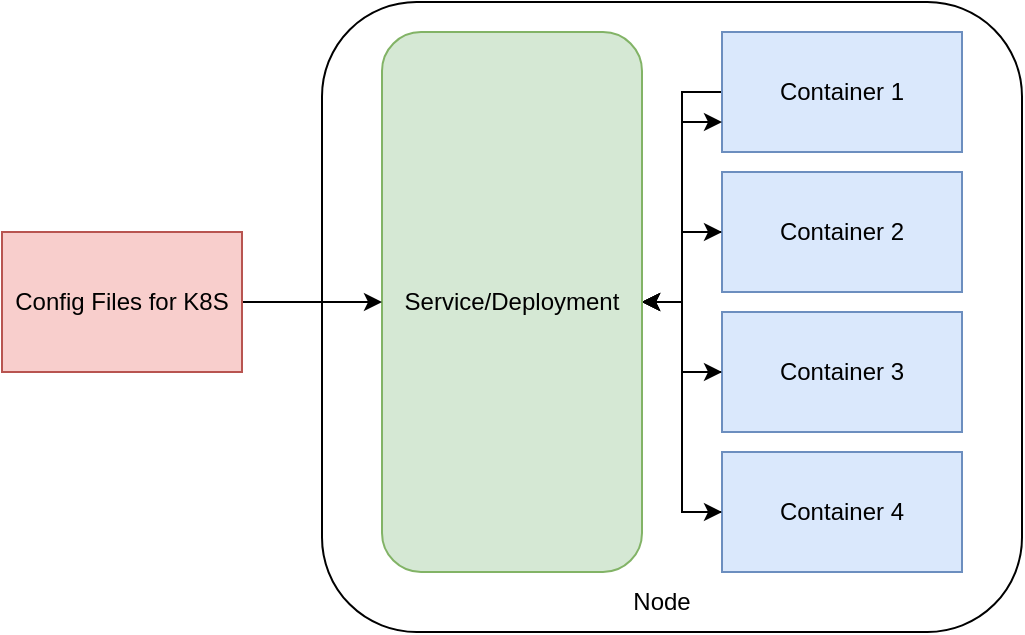 <mxfile version="20.5.3" type="github">
  <diagram id="PVRfZxUoOlDj7m3QWK1w" name="Page-1">
    <mxGraphModel dx="1038" dy="539" grid="1" gridSize="10" guides="1" tooltips="1" connect="1" arrows="1" fold="1" page="1" pageScale="1" pageWidth="827" pageHeight="1169" math="0" shadow="0">
      <root>
        <mxCell id="0" />
        <mxCell id="1" parent="0" />
        <mxCell id="JBmN9u2r5-fxhoOwxQbI-17" value="" style="rounded=1;whiteSpace=wrap;html=1;" vertex="1" parent="1">
          <mxGeometry x="330" y="85" width="350" height="315" as="geometry" />
        </mxCell>
        <mxCell id="JBmN9u2r5-fxhoOwxQbI-13" style="edgeStyle=orthogonalEdgeStyle;rounded=0;orthogonalLoop=1;jettySize=auto;html=1;" edge="1" parent="1" source="JBmN9u2r5-fxhoOwxQbI-2" target="JBmN9u2r5-fxhoOwxQbI-6">
          <mxGeometry relative="1" as="geometry" />
        </mxCell>
        <mxCell id="JBmN9u2r5-fxhoOwxQbI-2" value="Container 1" style="rounded=0;whiteSpace=wrap;html=1;fillColor=#dae8fc;strokeColor=#6c8ebf;" vertex="1" parent="1">
          <mxGeometry x="530" y="100" width="120" height="60" as="geometry" />
        </mxCell>
        <mxCell id="JBmN9u2r5-fxhoOwxQbI-14" style="edgeStyle=orthogonalEdgeStyle;rounded=0;orthogonalLoop=1;jettySize=auto;html=1;" edge="1" parent="1" source="JBmN9u2r5-fxhoOwxQbI-3" target="JBmN9u2r5-fxhoOwxQbI-6">
          <mxGeometry relative="1" as="geometry" />
        </mxCell>
        <mxCell id="JBmN9u2r5-fxhoOwxQbI-3" value="Container 2" style="rounded=0;whiteSpace=wrap;html=1;fillColor=#dae8fc;strokeColor=#6c8ebf;" vertex="1" parent="1">
          <mxGeometry x="530" y="170" width="120" height="60" as="geometry" />
        </mxCell>
        <mxCell id="JBmN9u2r5-fxhoOwxQbI-15" style="edgeStyle=orthogonalEdgeStyle;rounded=0;orthogonalLoop=1;jettySize=auto;html=1;" edge="1" parent="1" source="JBmN9u2r5-fxhoOwxQbI-4" target="JBmN9u2r5-fxhoOwxQbI-6">
          <mxGeometry relative="1" as="geometry" />
        </mxCell>
        <mxCell id="JBmN9u2r5-fxhoOwxQbI-4" value="Container 3" style="rounded=0;whiteSpace=wrap;html=1;fillColor=#dae8fc;strokeColor=#6c8ebf;" vertex="1" parent="1">
          <mxGeometry x="530" y="240" width="120" height="60" as="geometry" />
        </mxCell>
        <mxCell id="JBmN9u2r5-fxhoOwxQbI-16" style="edgeStyle=orthogonalEdgeStyle;rounded=0;orthogonalLoop=1;jettySize=auto;html=1;" edge="1" parent="1" source="JBmN9u2r5-fxhoOwxQbI-5" target="JBmN9u2r5-fxhoOwxQbI-6">
          <mxGeometry relative="1" as="geometry" />
        </mxCell>
        <mxCell id="JBmN9u2r5-fxhoOwxQbI-5" value="Container 4" style="rounded=0;whiteSpace=wrap;html=1;fillColor=#dae8fc;strokeColor=#6c8ebf;" vertex="1" parent="1">
          <mxGeometry x="530" y="310" width="120" height="60" as="geometry" />
        </mxCell>
        <mxCell id="JBmN9u2r5-fxhoOwxQbI-7" style="edgeStyle=orthogonalEdgeStyle;rounded=0;orthogonalLoop=1;jettySize=auto;html=1;entryX=0;entryY=0.75;entryDx=0;entryDy=0;" edge="1" parent="1" source="JBmN9u2r5-fxhoOwxQbI-6" target="JBmN9u2r5-fxhoOwxQbI-2">
          <mxGeometry relative="1" as="geometry" />
        </mxCell>
        <mxCell id="JBmN9u2r5-fxhoOwxQbI-9" style="edgeStyle=orthogonalEdgeStyle;rounded=0;orthogonalLoop=1;jettySize=auto;html=1;" edge="1" parent="1" source="JBmN9u2r5-fxhoOwxQbI-6" target="JBmN9u2r5-fxhoOwxQbI-3">
          <mxGeometry relative="1" as="geometry" />
        </mxCell>
        <mxCell id="JBmN9u2r5-fxhoOwxQbI-11" style="edgeStyle=orthogonalEdgeStyle;rounded=0;orthogonalLoop=1;jettySize=auto;html=1;entryX=0;entryY=0.5;entryDx=0;entryDy=0;" edge="1" parent="1" source="JBmN9u2r5-fxhoOwxQbI-6" target="JBmN9u2r5-fxhoOwxQbI-4">
          <mxGeometry relative="1" as="geometry" />
        </mxCell>
        <mxCell id="JBmN9u2r5-fxhoOwxQbI-12" style="edgeStyle=orthogonalEdgeStyle;rounded=0;orthogonalLoop=1;jettySize=auto;html=1;entryX=0;entryY=0.5;entryDx=0;entryDy=0;" edge="1" parent="1" source="JBmN9u2r5-fxhoOwxQbI-6" target="JBmN9u2r5-fxhoOwxQbI-5">
          <mxGeometry relative="1" as="geometry" />
        </mxCell>
        <mxCell id="JBmN9u2r5-fxhoOwxQbI-6" value="Service/Deployment" style="rounded=1;whiteSpace=wrap;html=1;direction=south;fillColor=#d5e8d4;strokeColor=#82b366;" vertex="1" parent="1">
          <mxGeometry x="360" y="100" width="130" height="270" as="geometry" />
        </mxCell>
        <mxCell id="JBmN9u2r5-fxhoOwxQbI-19" style="edgeStyle=orthogonalEdgeStyle;rounded=0;orthogonalLoop=1;jettySize=auto;html=1;" edge="1" parent="1" source="JBmN9u2r5-fxhoOwxQbI-18" target="JBmN9u2r5-fxhoOwxQbI-6">
          <mxGeometry relative="1" as="geometry" />
        </mxCell>
        <mxCell id="JBmN9u2r5-fxhoOwxQbI-18" value="Config Files for K8S" style="rounded=0;whiteSpace=wrap;html=1;fillColor=#f8cecc;strokeColor=#b85450;" vertex="1" parent="1">
          <mxGeometry x="170" y="200" width="120" height="70" as="geometry" />
        </mxCell>
        <mxCell id="JBmN9u2r5-fxhoOwxQbI-21" value="Node" style="text;html=1;strokeColor=none;fillColor=none;align=center;verticalAlign=middle;whiteSpace=wrap;rounded=0;" vertex="1" parent="1">
          <mxGeometry x="470" y="370" width="60" height="30" as="geometry" />
        </mxCell>
      </root>
    </mxGraphModel>
  </diagram>
</mxfile>
